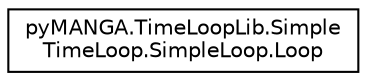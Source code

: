 digraph "Graphical Class Hierarchy"
{
  edge [fontname="Helvetica",fontsize="10",labelfontname="Helvetica",labelfontsize="10"];
  node [fontname="Helvetica",fontsize="10",shape=record];
  rankdir="LR";
  Node1 [label="pyMANGA.TimeLoopLib.Simple\lTimeLoop.SimpleLoop.Loop",height=0.2,width=0.4,color="black", fillcolor="white", style="filled",URL="$classpyMANGA_1_1TimeLoopLib_1_1SimpleTimeLoop_1_1SimpleLoop_1_1Loop.html"];
}
